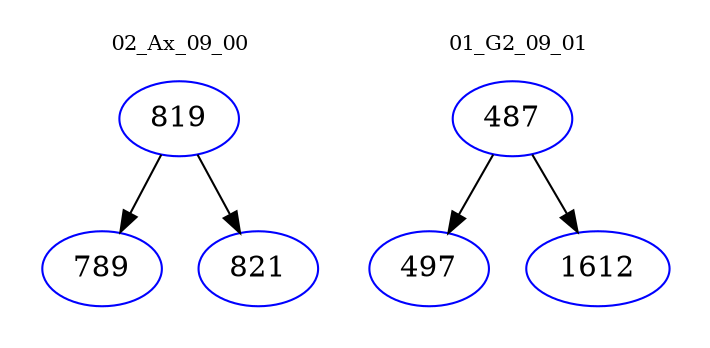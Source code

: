 digraph{
subgraph cluster_0 {
color = white
label = "02_Ax_09_00";
fontsize=10;
T0_819 [label="819", color="blue"]
T0_819 -> T0_789 [color="black"]
T0_789 [label="789", color="blue"]
T0_819 -> T0_821 [color="black"]
T0_821 [label="821", color="blue"]
}
subgraph cluster_1 {
color = white
label = "01_G2_09_01";
fontsize=10;
T1_487 [label="487", color="blue"]
T1_487 -> T1_497 [color="black"]
T1_497 [label="497", color="blue"]
T1_487 -> T1_1612 [color="black"]
T1_1612 [label="1612", color="blue"]
}
}
